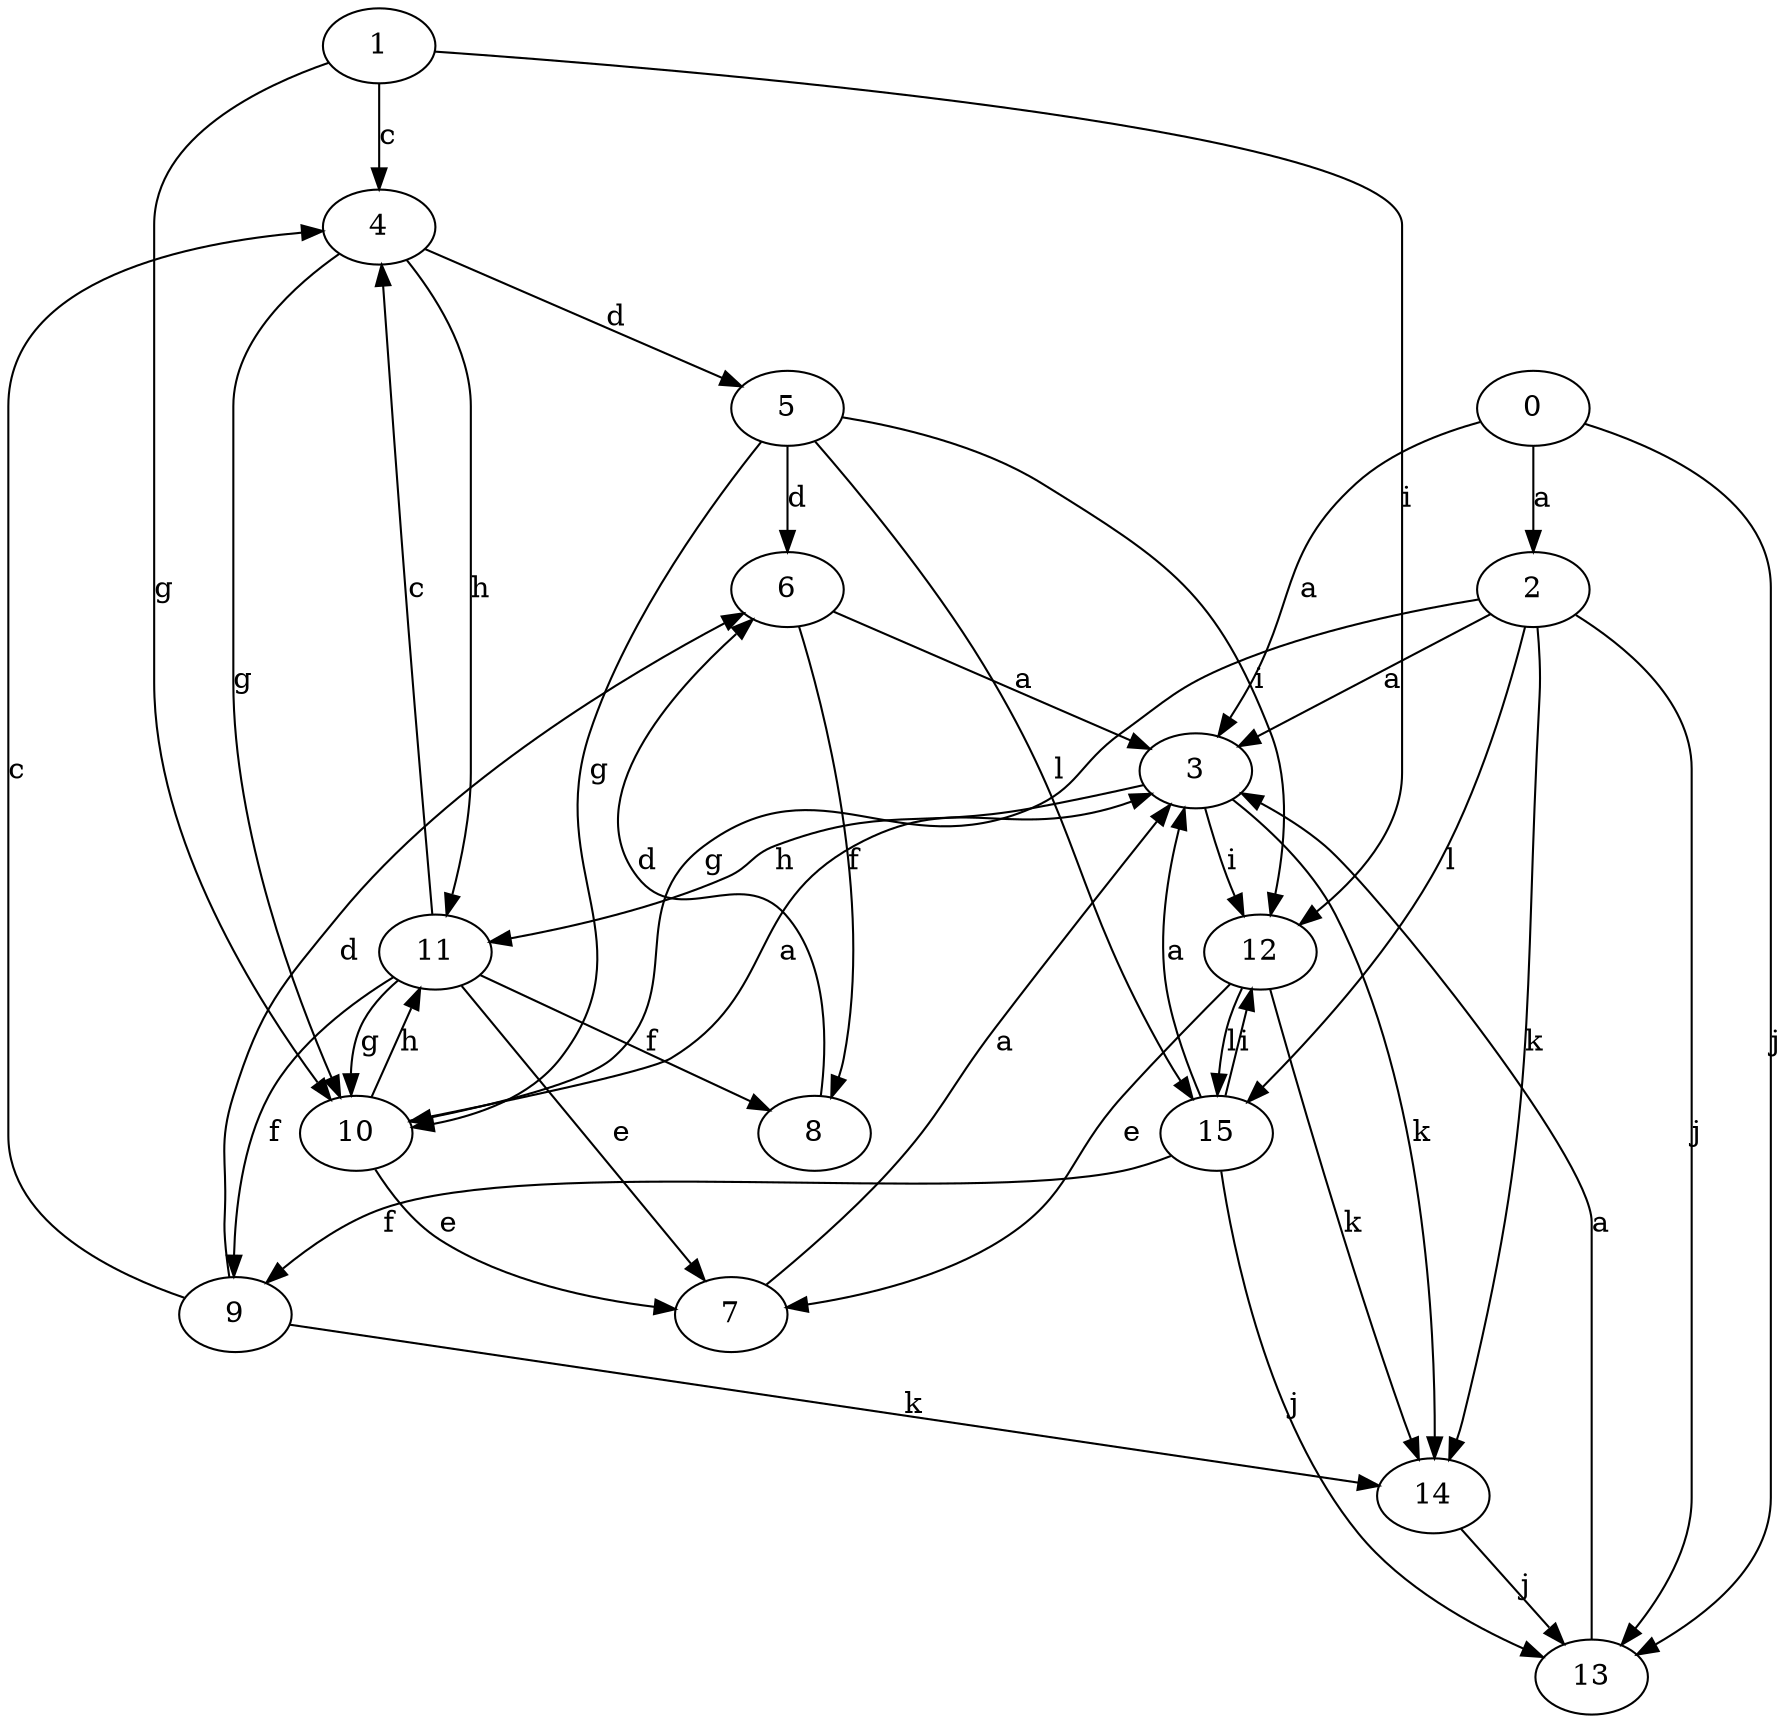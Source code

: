strict digraph  {
1;
2;
3;
4;
5;
6;
0;
7;
8;
9;
10;
11;
12;
13;
14;
15;
1 -> 4  [label=c];
1 -> 10  [label=g];
1 -> 12  [label=i];
2 -> 3  [label=a];
2 -> 10  [label=g];
2 -> 13  [label=j];
2 -> 14  [label=k];
2 -> 15  [label=l];
3 -> 11  [label=h];
3 -> 12  [label=i];
3 -> 14  [label=k];
4 -> 5  [label=d];
4 -> 10  [label=g];
4 -> 11  [label=h];
5 -> 6  [label=d];
5 -> 10  [label=g];
5 -> 12  [label=i];
5 -> 15  [label=l];
6 -> 3  [label=a];
6 -> 8  [label=f];
0 -> 2  [label=a];
0 -> 3  [label=a];
0 -> 13  [label=j];
7 -> 3  [label=a];
8 -> 6  [label=d];
9 -> 4  [label=c];
9 -> 6  [label=d];
9 -> 14  [label=k];
10 -> 3  [label=a];
10 -> 7  [label=e];
10 -> 11  [label=h];
11 -> 4  [label=c];
11 -> 7  [label=e];
11 -> 8  [label=f];
11 -> 9  [label=f];
11 -> 10  [label=g];
12 -> 7  [label=e];
12 -> 14  [label=k];
12 -> 15  [label=l];
13 -> 3  [label=a];
14 -> 13  [label=j];
15 -> 3  [label=a];
15 -> 9  [label=f];
15 -> 12  [label=i];
15 -> 13  [label=j];
}
